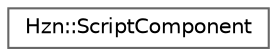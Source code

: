 digraph "Graphical Class Hierarchy"
{
 // LATEX_PDF_SIZE
  bgcolor="transparent";
  edge [fontname=Helvetica,fontsize=10,labelfontname=Helvetica,labelfontsize=10];
  node [fontname=Helvetica,fontsize=10,shape=box,height=0.2,width=0.4];
  rankdir="LR";
  Node0 [label="Hzn::ScriptComponent",height=0.2,width=0.4,color="grey40", fillcolor="white", style="filled",URL="$struct_hzn_1_1_script_component.html",tooltip=" "];
}
